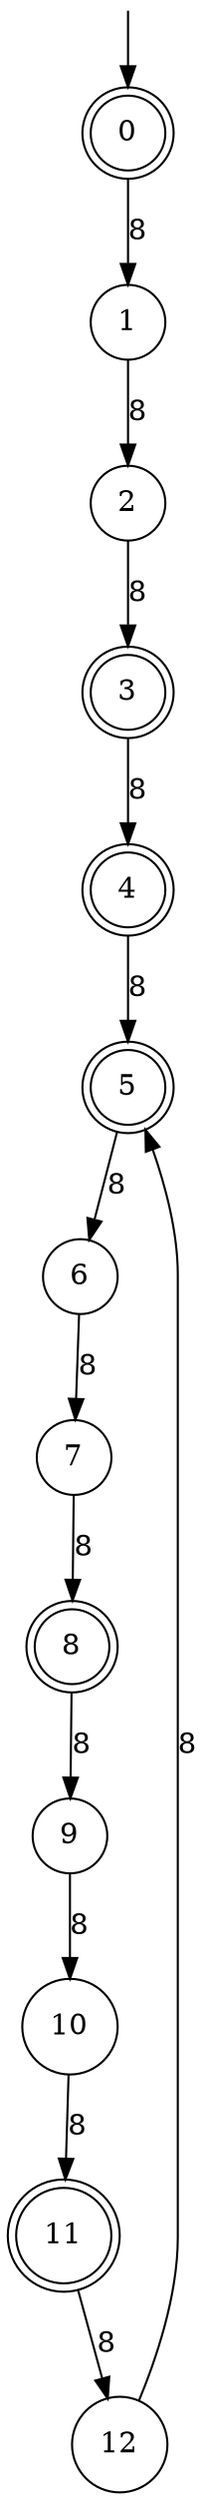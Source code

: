 digraph g {

	s0 [shape="doublecircle" label="0"];
	s1 [shape="circle" label="1"];
	s2 [shape="circle" label="2"];
	s3 [shape="doublecircle" label="3"];
	s4 [shape="doublecircle" label="4"];
	s5 [shape="doublecircle" label="5"];
	s6 [shape="circle" label="6"];
	s7 [shape="circle" label="7"];
	s8 [shape="doublecircle" label="8"];
	s9 [shape="circle" label="9"];
	s10 [shape="circle" label="10"];
	s11 [shape="doublecircle" label="11"];
	s12 [shape="circle" label="12"];
	s0 -> s1 [label="8"];
	s1 -> s2 [label="8"];
	s2 -> s3 [label="8"];
	s3 -> s4 [label="8"];
	s4 -> s5 [label="8"];
	s5 -> s6 [label="8"];
	s6 -> s7 [label="8"];
	s7 -> s8 [label="8"];
	s8 -> s9 [label="8"];
	s9 -> s10 [label="8"];
	s10 -> s11 [label="8"];
	s11 -> s12 [label="8"];
	s12 -> s5 [label="8"];

__start0 [label="" shape="none" width="0" height="0"];
__start0 -> s0;

}
